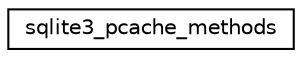 digraph "Graphical Class Hierarchy"
{
 // LATEX_PDF_SIZE
  edge [fontname="Helvetica",fontsize="10",labelfontname="Helvetica",labelfontsize="10"];
  node [fontname="Helvetica",fontsize="10",shape=record];
  rankdir="LR";
  Node0 [label="sqlite3_pcache_methods",height=0.2,width=0.4,color="black", fillcolor="white", style="filled",URL="$d7/d71/structsqlite3__pcache__methods.html",tooltip=" "];
}
